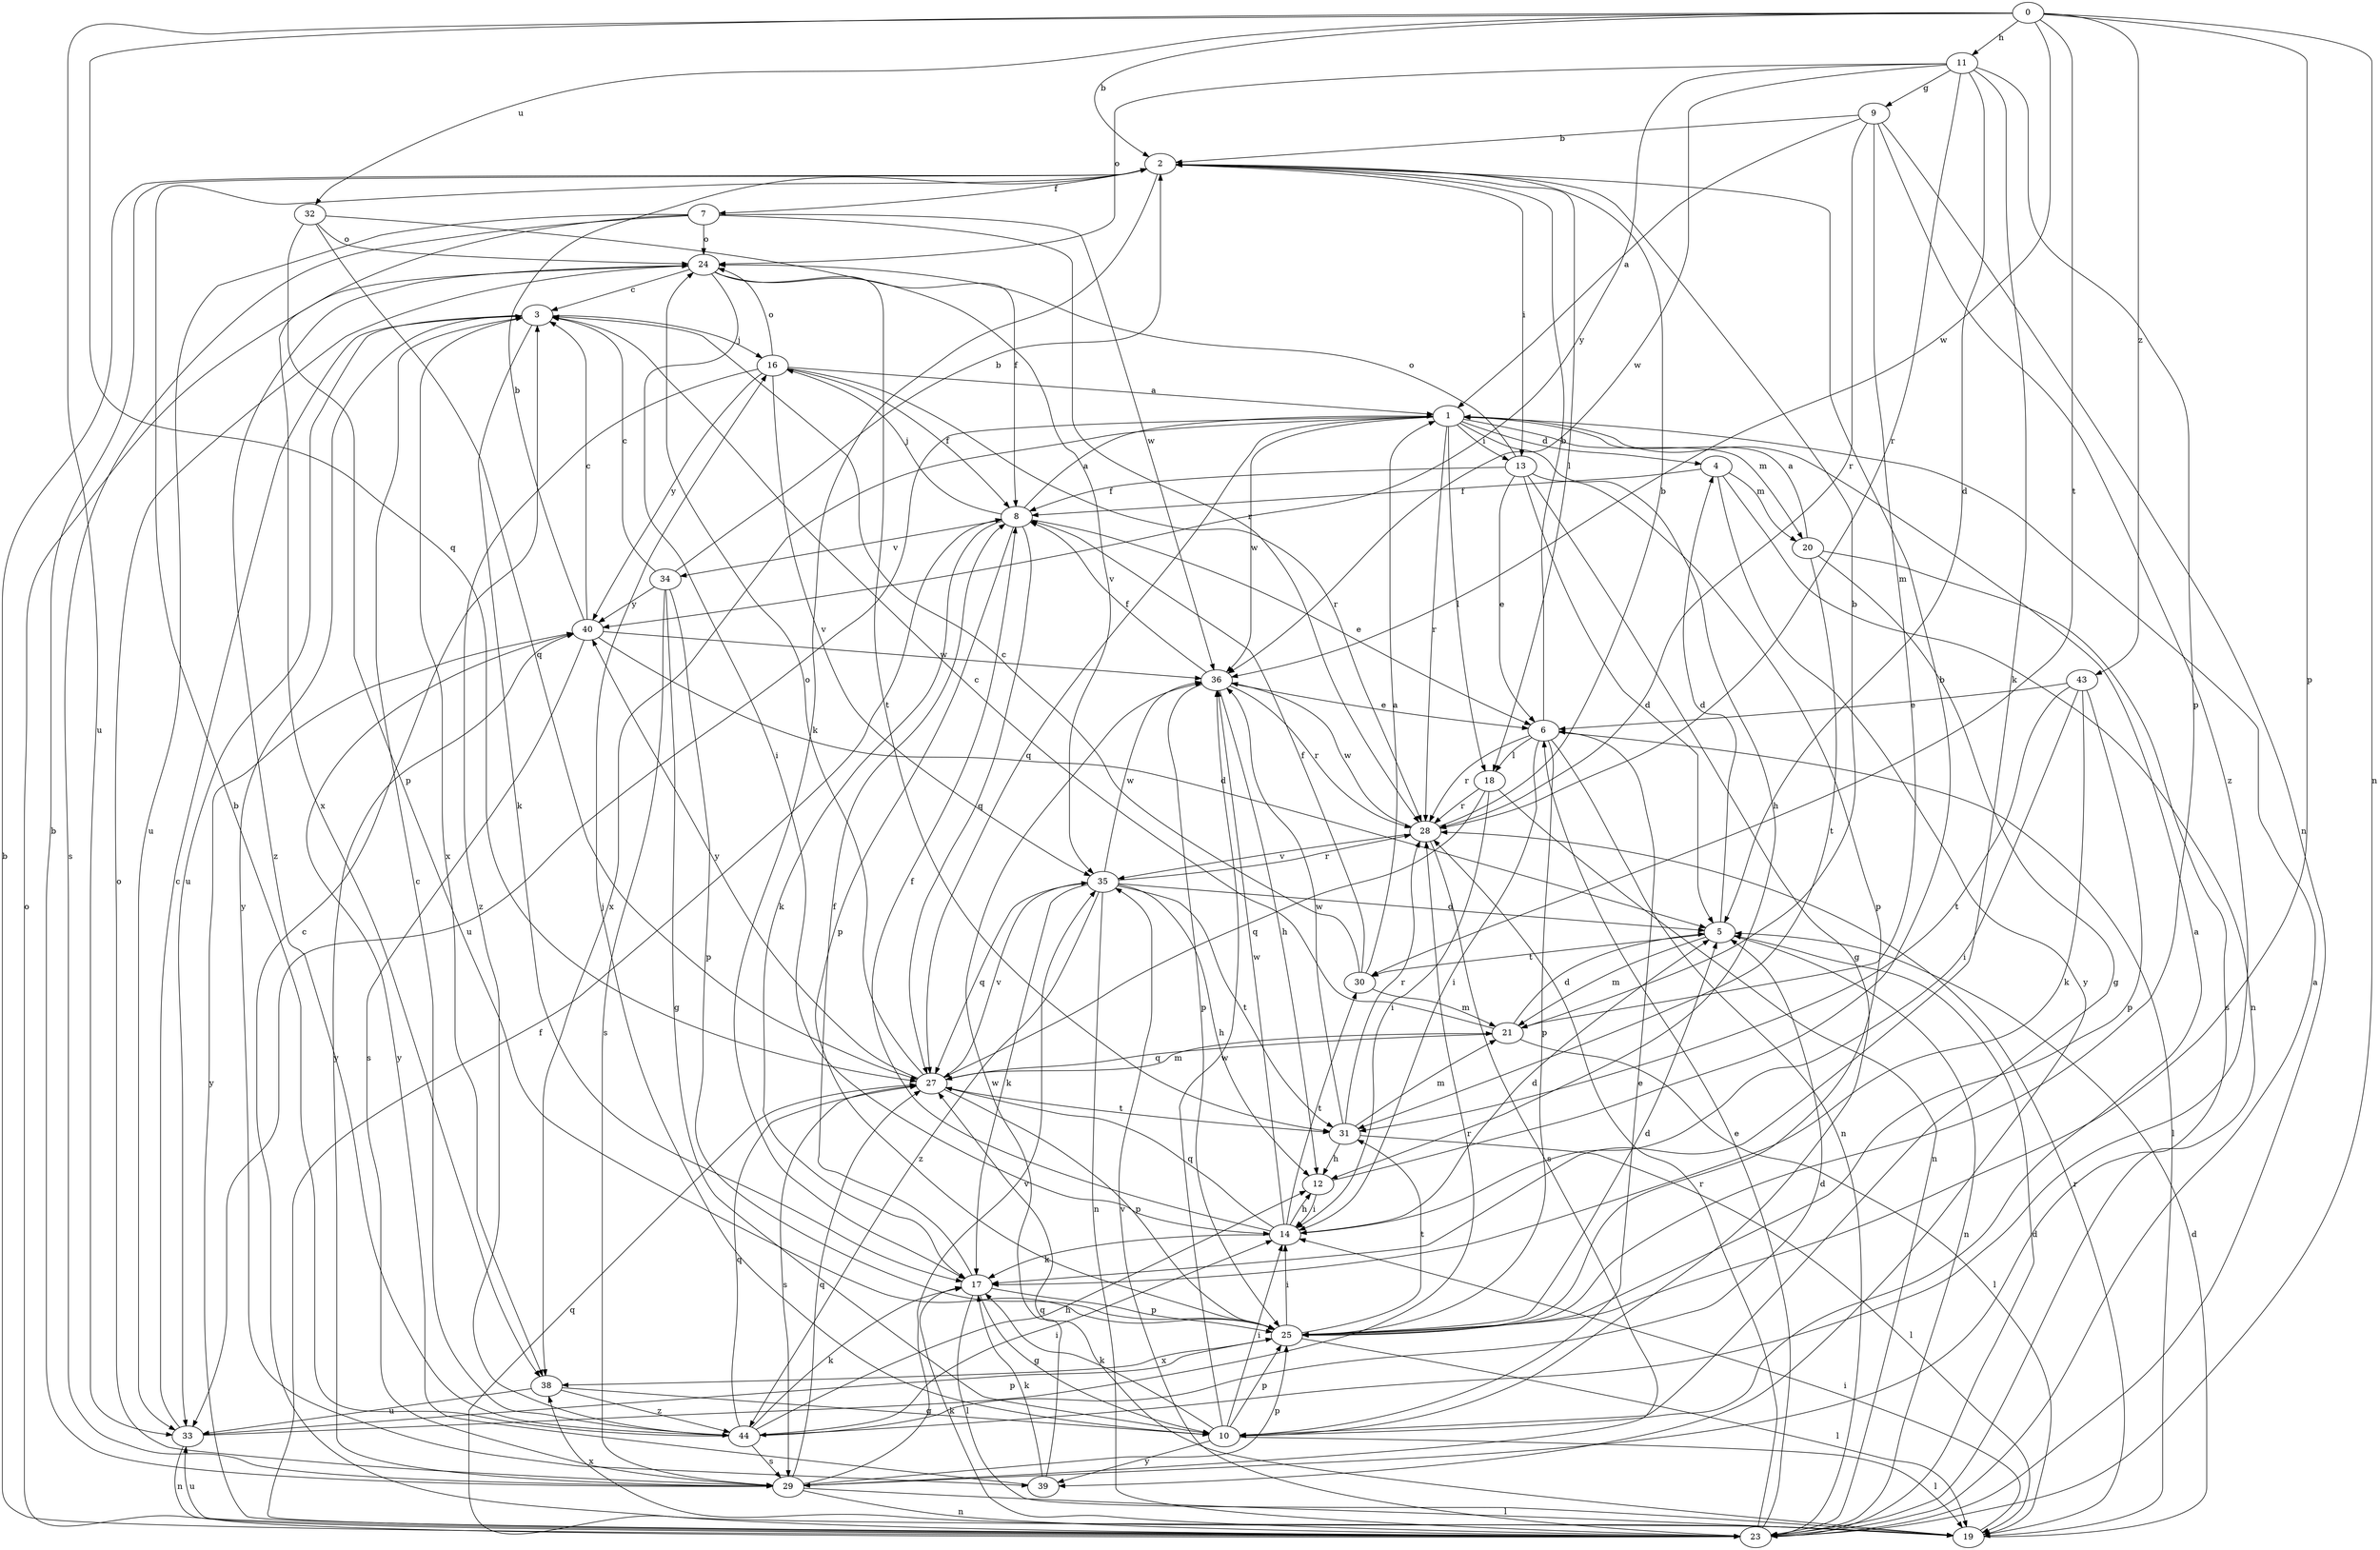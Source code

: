 strict digraph  {
0;
1;
2;
3;
4;
5;
6;
7;
8;
9;
10;
11;
12;
13;
14;
16;
17;
18;
19;
20;
21;
23;
24;
25;
27;
28;
29;
30;
31;
32;
33;
34;
35;
36;
38;
39;
40;
43;
44;
0 -> 2  [label=b];
0 -> 11  [label=h];
0 -> 23  [label=n];
0 -> 25  [label=p];
0 -> 27  [label=q];
0 -> 30  [label=t];
0 -> 32  [label=u];
0 -> 33  [label=u];
0 -> 36  [label=w];
0 -> 43  [label=z];
1 -> 4  [label=d];
1 -> 12  [label=h];
1 -> 13  [label=i];
1 -> 18  [label=l];
1 -> 20  [label=m];
1 -> 27  [label=q];
1 -> 28  [label=r];
1 -> 33  [label=u];
1 -> 36  [label=w];
1 -> 38  [label=x];
2 -> 7  [label=f];
2 -> 13  [label=i];
2 -> 17  [label=k];
2 -> 18  [label=l];
3 -> 16  [label=j];
3 -> 17  [label=k];
3 -> 33  [label=u];
3 -> 38  [label=x];
3 -> 39  [label=y];
4 -> 8  [label=f];
4 -> 20  [label=m];
4 -> 23  [label=n];
4 -> 39  [label=y];
5 -> 4  [label=d];
5 -> 21  [label=m];
5 -> 23  [label=n];
5 -> 30  [label=t];
6 -> 2  [label=b];
6 -> 14  [label=i];
6 -> 18  [label=l];
6 -> 19  [label=l];
6 -> 23  [label=n];
6 -> 25  [label=p];
6 -> 28  [label=r];
7 -> 24  [label=o];
7 -> 28  [label=r];
7 -> 29  [label=s];
7 -> 33  [label=u];
7 -> 36  [label=w];
7 -> 38  [label=x];
8 -> 1  [label=a];
8 -> 6  [label=e];
8 -> 16  [label=j];
8 -> 17  [label=k];
8 -> 25  [label=p];
8 -> 27  [label=q];
8 -> 34  [label=v];
9 -> 1  [label=a];
9 -> 2  [label=b];
9 -> 21  [label=m];
9 -> 23  [label=n];
9 -> 28  [label=r];
9 -> 44  [label=z];
10 -> 1  [label=a];
10 -> 6  [label=e];
10 -> 14  [label=i];
10 -> 16  [label=j];
10 -> 17  [label=k];
10 -> 19  [label=l];
10 -> 25  [label=p];
10 -> 36  [label=w];
10 -> 39  [label=y];
11 -> 5  [label=d];
11 -> 9  [label=g];
11 -> 17  [label=k];
11 -> 24  [label=o];
11 -> 25  [label=p];
11 -> 28  [label=r];
11 -> 36  [label=w];
11 -> 40  [label=y];
12 -> 2  [label=b];
12 -> 14  [label=i];
13 -> 5  [label=d];
13 -> 6  [label=e];
13 -> 8  [label=f];
13 -> 10  [label=g];
13 -> 24  [label=o];
13 -> 25  [label=p];
14 -> 5  [label=d];
14 -> 8  [label=f];
14 -> 12  [label=h];
14 -> 17  [label=k];
14 -> 27  [label=q];
14 -> 30  [label=t];
14 -> 36  [label=w];
16 -> 1  [label=a];
16 -> 8  [label=f];
16 -> 24  [label=o];
16 -> 28  [label=r];
16 -> 35  [label=v];
16 -> 40  [label=y];
16 -> 44  [label=z];
17 -> 8  [label=f];
17 -> 10  [label=g];
17 -> 19  [label=l];
17 -> 25  [label=p];
18 -> 14  [label=i];
18 -> 23  [label=n];
18 -> 27  [label=q];
18 -> 28  [label=r];
19 -> 3  [label=c];
19 -> 5  [label=d];
19 -> 14  [label=i];
19 -> 27  [label=q];
19 -> 28  [label=r];
19 -> 38  [label=x];
20 -> 1  [label=a];
20 -> 10  [label=g];
20 -> 29  [label=s];
20 -> 31  [label=t];
21 -> 2  [label=b];
21 -> 3  [label=c];
21 -> 5  [label=d];
21 -> 19  [label=l];
21 -> 27  [label=q];
23 -> 1  [label=a];
23 -> 2  [label=b];
23 -> 5  [label=d];
23 -> 6  [label=e];
23 -> 8  [label=f];
23 -> 17  [label=k];
23 -> 24  [label=o];
23 -> 27  [label=q];
23 -> 28  [label=r];
23 -> 33  [label=u];
23 -> 35  [label=v];
23 -> 40  [label=y];
24 -> 3  [label=c];
24 -> 14  [label=i];
24 -> 31  [label=t];
24 -> 35  [label=v];
24 -> 44  [label=z];
25 -> 5  [label=d];
25 -> 14  [label=i];
25 -> 19  [label=l];
25 -> 31  [label=t];
25 -> 38  [label=x];
27 -> 21  [label=m];
27 -> 24  [label=o];
27 -> 25  [label=p];
27 -> 29  [label=s];
27 -> 31  [label=t];
27 -> 35  [label=v];
27 -> 40  [label=y];
28 -> 2  [label=b];
28 -> 29  [label=s];
28 -> 35  [label=v];
28 -> 36  [label=w];
29 -> 2  [label=b];
29 -> 19  [label=l];
29 -> 23  [label=n];
29 -> 24  [label=o];
29 -> 25  [label=p];
29 -> 27  [label=q];
29 -> 35  [label=v];
29 -> 40  [label=y];
30 -> 1  [label=a];
30 -> 3  [label=c];
30 -> 8  [label=f];
30 -> 21  [label=m];
31 -> 12  [label=h];
31 -> 19  [label=l];
31 -> 21  [label=m];
31 -> 28  [label=r];
31 -> 36  [label=w];
32 -> 8  [label=f];
32 -> 24  [label=o];
32 -> 25  [label=p];
32 -> 27  [label=q];
33 -> 3  [label=c];
33 -> 23  [label=n];
33 -> 25  [label=p];
33 -> 28  [label=r];
34 -> 2  [label=b];
34 -> 3  [label=c];
34 -> 10  [label=g];
34 -> 25  [label=p];
34 -> 29  [label=s];
34 -> 40  [label=y];
35 -> 5  [label=d];
35 -> 12  [label=h];
35 -> 17  [label=k];
35 -> 23  [label=n];
35 -> 27  [label=q];
35 -> 28  [label=r];
35 -> 31  [label=t];
35 -> 36  [label=w];
35 -> 44  [label=z];
36 -> 6  [label=e];
36 -> 8  [label=f];
36 -> 12  [label=h];
36 -> 25  [label=p];
36 -> 28  [label=r];
38 -> 10  [label=g];
38 -> 33  [label=u];
38 -> 44  [label=z];
39 -> 17  [label=k];
39 -> 36  [label=w];
39 -> 40  [label=y];
40 -> 2  [label=b];
40 -> 3  [label=c];
40 -> 5  [label=d];
40 -> 29  [label=s];
40 -> 36  [label=w];
43 -> 6  [label=e];
43 -> 14  [label=i];
43 -> 17  [label=k];
43 -> 25  [label=p];
43 -> 31  [label=t];
44 -> 2  [label=b];
44 -> 3  [label=c];
44 -> 5  [label=d];
44 -> 12  [label=h];
44 -> 14  [label=i];
44 -> 17  [label=k];
44 -> 27  [label=q];
44 -> 29  [label=s];
}
